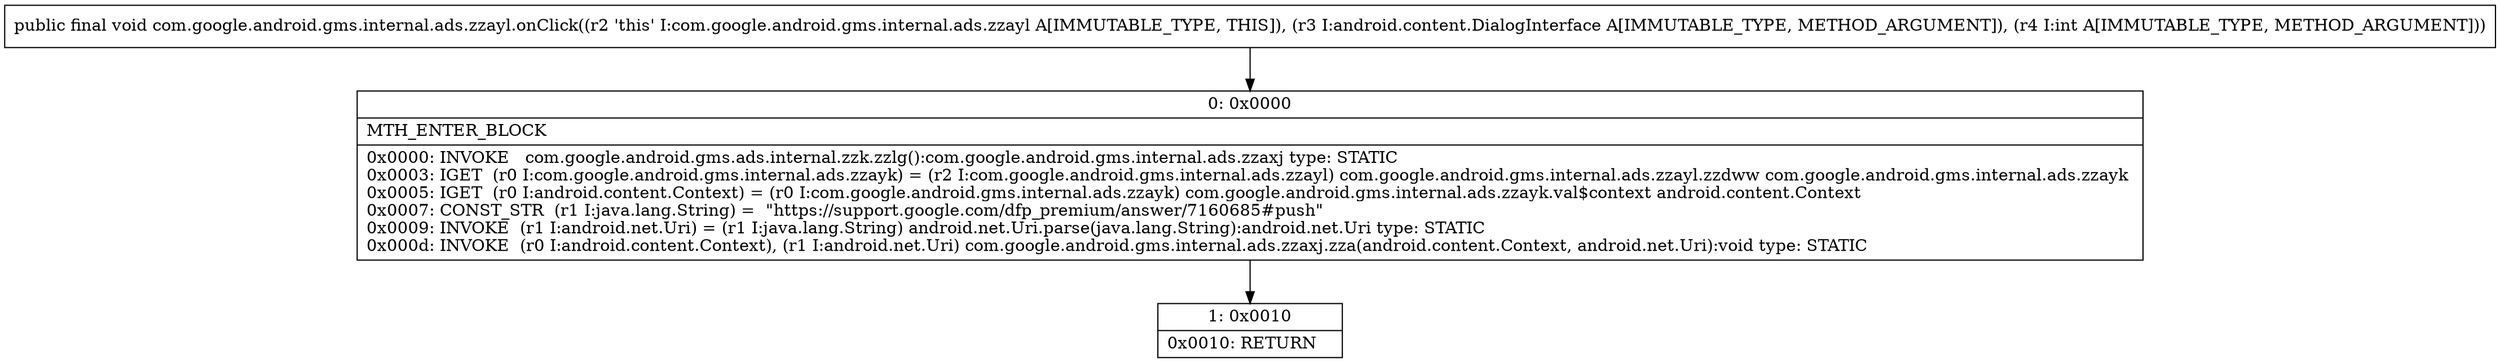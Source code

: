 digraph "CFG forcom.google.android.gms.internal.ads.zzayl.onClick(Landroid\/content\/DialogInterface;I)V" {
Node_0 [shape=record,label="{0\:\ 0x0000|MTH_ENTER_BLOCK\l|0x0000: INVOKE   com.google.android.gms.ads.internal.zzk.zzlg():com.google.android.gms.internal.ads.zzaxj type: STATIC \l0x0003: IGET  (r0 I:com.google.android.gms.internal.ads.zzayk) = (r2 I:com.google.android.gms.internal.ads.zzayl) com.google.android.gms.internal.ads.zzayl.zzdww com.google.android.gms.internal.ads.zzayk \l0x0005: IGET  (r0 I:android.content.Context) = (r0 I:com.google.android.gms.internal.ads.zzayk) com.google.android.gms.internal.ads.zzayk.val$context android.content.Context \l0x0007: CONST_STR  (r1 I:java.lang.String) =  \"https:\/\/support.google.com\/dfp_premium\/answer\/7160685#push\" \l0x0009: INVOKE  (r1 I:android.net.Uri) = (r1 I:java.lang.String) android.net.Uri.parse(java.lang.String):android.net.Uri type: STATIC \l0x000d: INVOKE  (r0 I:android.content.Context), (r1 I:android.net.Uri) com.google.android.gms.internal.ads.zzaxj.zza(android.content.Context, android.net.Uri):void type: STATIC \l}"];
Node_1 [shape=record,label="{1\:\ 0x0010|0x0010: RETURN   \l}"];
MethodNode[shape=record,label="{public final void com.google.android.gms.internal.ads.zzayl.onClick((r2 'this' I:com.google.android.gms.internal.ads.zzayl A[IMMUTABLE_TYPE, THIS]), (r3 I:android.content.DialogInterface A[IMMUTABLE_TYPE, METHOD_ARGUMENT]), (r4 I:int A[IMMUTABLE_TYPE, METHOD_ARGUMENT])) }"];
MethodNode -> Node_0;
Node_0 -> Node_1;
}

